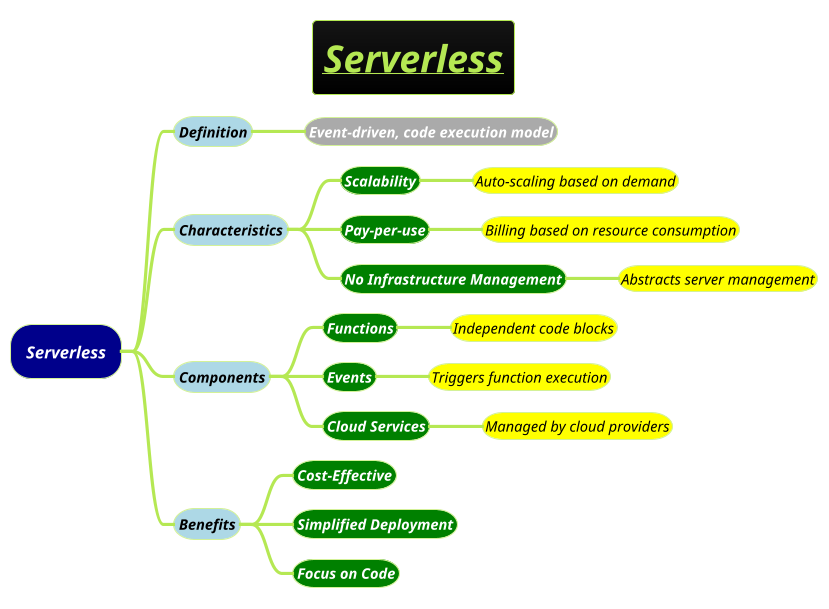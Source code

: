 @startmindmap
title =<i><b><u>Serverless
!theme hacker

*[#darkblue] <i><color #white>Serverless
**[#lightblue] <i><color #black><size:14>Definition
***[#a] <b><i><color #white><size:14>Event-driven, code execution model
**[#lightblue] <i><color #black><size:14>Characteristics
***[#green] <b><i><color #white><size:14>Scalability
****[#yellow] <i><color #black><size:14>Auto-scaling based on demand
***[#green] <b><i><color #white><size:14>Pay-per-use
****[#yellow] <i><color #black><size:14>Billing based on resource consumption
***[#green] <b><i><color #white><size:14>No Infrastructure Management
****[#yellow] <i><color #black><size:14>Abstracts server management
**[#lightblue] <i><color #black><size:14>Components
***[#green] <b><i><color #white><size:14>Functions
****[#yellow] <i><color #black><size:14>Independent code blocks
***[#green] <b><i><color #white><size:14>Events
****[#yellow] <i><color #black><size:14>Triggers function execution
***[#green] <b><i><color #white><size:14>Cloud Services
****[#yellow] <i><color #black><size:14>Managed by cloud providers
**[#lightblue] <i><color #black><size:14>Benefits
***[#green] <b><i><color #white><size:14>Cost-Effective
***[#green] <b><i><color #white><size:14>Simplified Deployment
***[#green] <b><i><color #white><size:14>Focus on Code
@endmindmap
